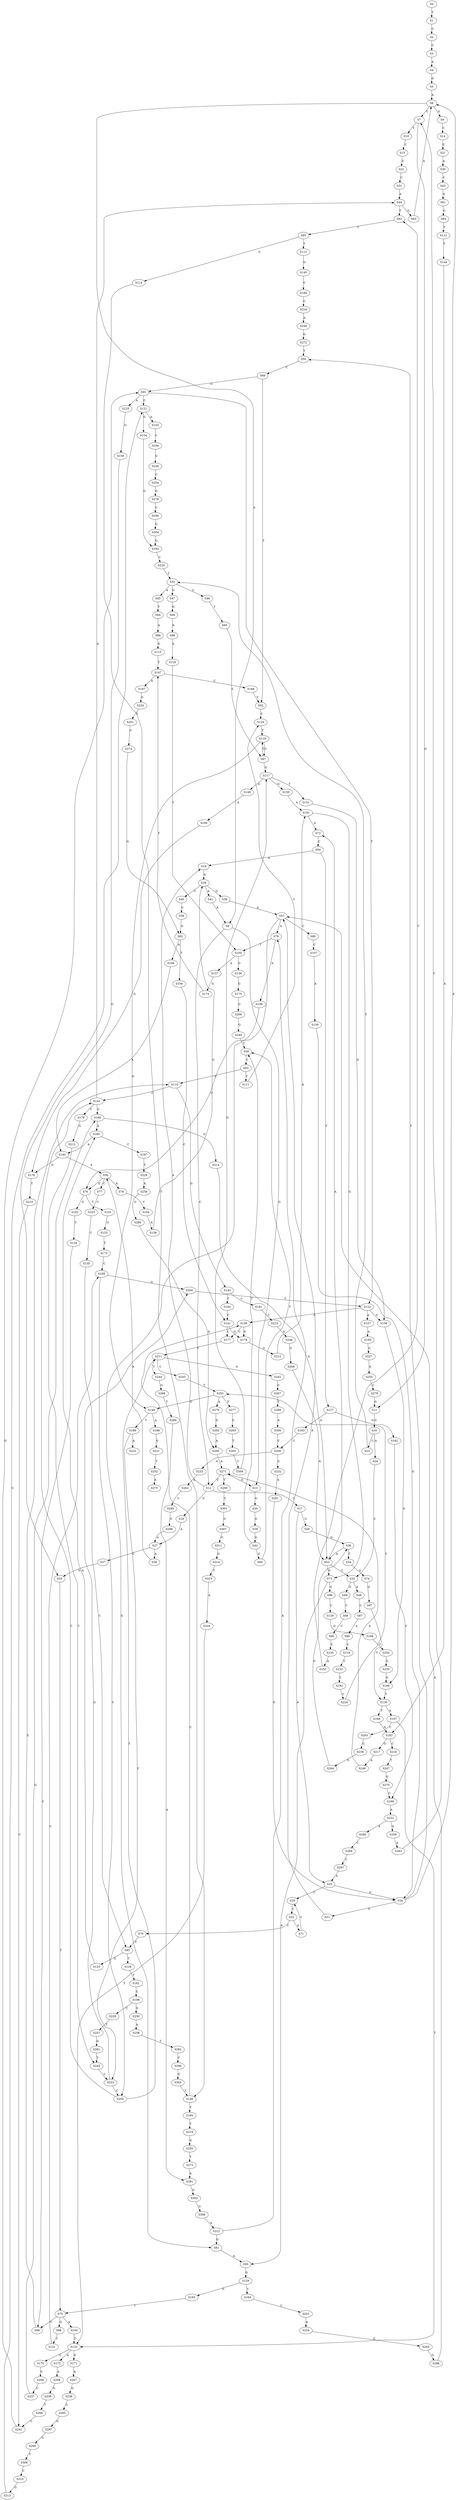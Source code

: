 strict digraph  {
	S0 -> S1 [ label = T ];
	S1 -> S2 [ label = C ];
	S2 -> S3 [ label = C ];
	S3 -> S4 [ label = A ];
	S4 -> S5 [ label = G ];
	S5 -> S6 [ label = A ];
	S6 -> S7 [ label = C ];
	S6 -> S8 [ label = A ];
	S6 -> S9 [ label = G ];
	S7 -> S10 [ label = T ];
	S7 -> S11 [ label = G ];
	S8 -> S12 [ label = C ];
	S8 -> S13 [ label = G ];
	S9 -> S14 [ label = C ];
	S10 -> S15 [ label = C ];
	S11 -> S16 [ label = G ];
	S12 -> S17 [ label = C ];
	S12 -> S18 [ label = G ];
	S12 -> S19 [ label = A ];
	S13 -> S20 [ label = G ];
	S14 -> S21 [ label = C ];
	S15 -> S22 [ label = C ];
	S16 -> S23 [ label = C ];
	S16 -> S24 [ label = A ];
	S17 -> S25 [ label = A ];
	S17 -> S26 [ label = G ];
	S18 -> S27 [ label = A ];
	S19 -> S28 [ label = G ];
	S20 -> S29 [ label = G ];
	S21 -> S30 [ label = A ];
	S22 -> S31 [ label = C ];
	S23 -> S32 [ label = T ];
	S24 -> S33 [ label = C ];
	S25 -> S34 [ label = G ];
	S25 -> S35 [ label = C ];
	S26 -> S36 [ label = G ];
	S27 -> S37 [ label = G ];
	S27 -> S38 [ label = A ];
	S28 -> S39 [ label = G ];
	S28 -> S40 [ label = C ];
	S28 -> S41 [ label = A ];
	S29 -> S42 [ label = G ];
	S30 -> S43 [ label = C ];
	S31 -> S44 [ label = A ];
	S32 -> S45 [ label = A ];
	S32 -> S46 [ label = C ];
	S32 -> S47 [ label = G ];
	S33 -> S48 [ label = A ];
	S33 -> S49 [ label = G ];
	S34 -> S6 [ label = A ];
	S34 -> S50 [ label = T ];
	S34 -> S51 [ label = G ];
	S35 -> S52 [ label = C ];
	S36 -> S53 [ label = A ];
	S36 -> S54 [ label = T ];
	S37 -> S55 [ label = G ];
	S38 -> S56 [ label = A ];
	S39 -> S57 [ label = A ];
	S40 -> S58 [ label = C ];
	S41 -> S8 [ label = A ];
	S42 -> S59 [ label = T ];
	S42 -> S60 [ label = G ];
	S43 -> S61 [ label = G ];
	S44 -> S62 [ label = T ];
	S44 -> S63 [ label = G ];
	S45 -> S64 [ label = T ];
	S46 -> S65 [ label = T ];
	S47 -> S66 [ label = G ];
	S48 -> S67 [ label = C ];
	S49 -> S68 [ label = C ];
	S50 -> S69 [ label = C ];
	S51 -> S57 [ label = A ];
	S52 -> S70 [ label = C ];
	S52 -> S71 [ label = A ];
	S53 -> S33 [ label = C ];
	S53 -> S72 [ label = A ];
	S53 -> S73 [ label = G ];
	S54 -> S74 [ label = G ];
	S55 -> S75 [ label = T ];
	S56 -> S76 [ label = G ];
	S56 -> S77 [ label = C ];
	S56 -> S78 [ label = A ];
	S57 -> S79 [ label = A ];
	S57 -> S80 [ label = C ];
	S57 -> S81 [ label = G ];
	S58 -> S82 [ label = G ];
	S59 -> S83 [ label = C ];
	S60 -> S59 [ label = T ];
	S61 -> S84 [ label = G ];
	S62 -> S85 [ label = C ];
	S63 -> S6 [ label = A ];
	S64 -> S86 [ label = A ];
	S65 -> S87 [ label = C ];
	S66 -> S88 [ label = A ];
	S67 -> S89 [ label = A ];
	S68 -> S90 [ label = C ];
	S69 -> S91 [ label = G ];
	S69 -> S92 [ label = T ];
	S70 -> S93 [ label = C ];
	S71 -> S35 [ label = C ];
	S72 -> S94 [ label = C ];
	S73 -> S95 [ label = A ];
	S73 -> S96 [ label = G ];
	S74 -> S97 [ label = G ];
	S75 -> S98 [ label = G ];
	S75 -> S99 [ label = C ];
	S75 -> S100 [ label = A ];
	S76 -> S101 [ label = T ];
	S76 -> S102 [ label = G ];
	S77 -> S103 [ label = C ];
	S78 -> S104 [ label = C ];
	S79 -> S105 [ label = T ];
	S79 -> S106 [ label = A ];
	S80 -> S107 [ label = C ];
	S81 -> S95 [ label = A ];
	S82 -> S108 [ label = A ];
	S82 -> S109 [ label = T ];
	S83 -> S110 [ label = C ];
	S83 -> S111 [ label = T ];
	S84 -> S112 [ label = T ];
	S85 -> S113 [ label = T ];
	S85 -> S114 [ label = G ];
	S86 -> S115 [ label = G ];
	S87 -> S116 [ label = T ];
	S87 -> S117 [ label = G ];
	S88 -> S118 [ label = A ];
	S89 -> S119 [ label = C ];
	S90 -> S120 [ label = C ];
	S91 -> S121 [ label = C ];
	S91 -> S122 [ label = T ];
	S91 -> S123 [ label = A ];
	S92 -> S124 [ label = C ];
	S93 -> S125 [ label = G ];
	S93 -> S126 [ label = T ];
	S94 -> S19 [ label = A ];
	S94 -> S127 [ label = T ];
	S95 -> S128 [ label = G ];
	S96 -> S129 [ label = C ];
	S97 -> S130 [ label = T ];
	S98 -> S131 [ label = T ];
	S99 -> S110 [ label = C ];
	S100 -> S132 [ label = T ];
	S101 -> S133 [ label = G ];
	S102 -> S134 [ label = T ];
	S103 -> S135 [ label = C ];
	S104 -> S136 [ label = A ];
	S105 -> S137 [ label = A ];
	S105 -> S138 [ label = G ];
	S106 -> S76 [ label = G ];
	S107 -> S139 [ label = A ];
	S108 -> S140 [ label = A ];
	S109 -> S141 [ label = C ];
	S110 -> S142 [ label = C ];
	S110 -> S143 [ label = G ];
	S111 -> S124 [ label = C ];
	S112 -> S144 [ label = T ];
	S113 -> S145 [ label = G ];
	S114 -> S146 [ label = T ];
	S115 -> S147 [ label = T ];
	S116 -> S148 [ label = G ];
	S116 -> S87 [ label = C ];
	S117 -> S149 [ label = A ];
	S117 -> S150 [ label = G ];
	S117 -> S151 [ label = T ];
	S118 -> S105 [ label = T ];
	S119 -> S152 [ label = C ];
	S120 -> S153 [ label = A ];
	S121 -> S154 [ label = G ];
	S121 -> S155 [ label = A ];
	S122 -> S156 [ label = C ];
	S122 -> S157 [ label = A ];
	S122 -> S158 [ label = G ];
	S123 -> S159 [ label = G ];
	S124 -> S116 [ label = T ];
	S125 -> S160 [ label = A ];
	S126 -> S161 [ label = T ];
	S127 -> S162 [ label = G ];
	S127 -> S163 [ label = A ];
	S128 -> S164 [ label = T ];
	S128 -> S165 [ label = G ];
	S129 -> S166 [ label = G ];
	S130 -> S167 [ label = A ];
	S130 -> S168 [ label = T ];
	S131 -> S169 [ label = C ];
	S132 -> S170 [ label = C ];
	S132 -> S171 [ label = G ];
	S132 -> S172 [ label = A ];
	S133 -> S173 [ label = T ];
	S134 -> S99 [ label = C ];
	S135 -> S93 [ label = C ];
	S136 -> S28 [ label = G ];
	S137 -> S174 [ label = G ];
	S138 -> S175 [ label = G ];
	S139 -> S34 [ label = G ];
	S140 -> S56 [ label = A ];
	S140 -> S176 [ label = G ];
	S141 -> S177 [ label = C ];
	S141 -> S178 [ label = G ];
	S142 -> S179 [ label = T ];
	S142 -> S44 [ label = A ];
	S142 -> S180 [ label = G ];
	S143 -> S181 [ label = C ];
	S143 -> S182 [ label = T ];
	S144 -> S183 [ label = A ];
	S145 -> S184 [ label = C ];
	S146 -> S156 [ label = C ];
	S146 -> S185 [ label = T ];
	S147 -> S186 [ label = C ];
	S147 -> S187 [ label = A ];
	S148 -> S188 [ label = A ];
	S148 -> S189 [ label = T ];
	S149 -> S190 [ label = A ];
	S150 -> S191 [ label = A ];
	S151 -> S158 [ label = G ];
	S152 -> S192 [ label = T ];
	S153 -> S62 [ label = T ];
	S154 -> S193 [ label = G ];
	S155 -> S194 [ label = C ];
	S156 -> S178 [ label = G ];
	S156 -> S177 [ label = C ];
	S157 -> S195 [ label = A ];
	S158 -> S196 [ label = G ];
	S159 -> S55 [ label = G ];
	S160 -> S140 [ label = A ];
	S160 -> S197 [ label = C ];
	S161 -> S198 [ label = C ];
	S162 -> S199 [ label = C ];
	S163 -> S200 [ label = C ];
	S164 -> S201 [ label = C ];
	S165 -> S75 [ label = T ];
	S166 -> S202 [ label = T ];
	S167 -> S132 [ label = T ];
	S167 -> S203 [ label = C ];
	S168 -> S183 [ label = A ];
	S169 -> S204 [ label = G ];
	S169 -> S205 [ label = C ];
	S170 -> S206 [ label = C ];
	S171 -> S207 [ label = A ];
	S172 -> S208 [ label = A ];
	S173 -> S169 [ label = C ];
	S174 -> S147 [ label = T ];
	S175 -> S209 [ label = G ];
	S176 -> S210 [ label = T ];
	S177 -> S211 [ label = T ];
	S178 -> S212 [ label = G ];
	S179 -> S213 [ label = G ];
	S180 -> S160 [ label = A ];
	S180 -> S214 [ label = G ];
	S181 -> S215 [ label = C ];
	S182 -> S141 [ label = C ];
	S183 -> S216 [ label = C ];
	S183 -> S217 [ label = G ];
	S184 -> S218 [ label = C ];
	S185 -> S219 [ label = T ];
	S186 -> S92 [ label = T ];
	S187 -> S220 [ label = G ];
	S188 -> S221 [ label = G ];
	S189 -> S222 [ label = A ];
	S189 -> S223 [ label = C ];
	S190 -> S176 [ label = G ];
	S191 -> S72 [ label = A ];
	S191 -> S73 [ label = G ];
	S192 -> S224 [ label = C ];
	S193 -> S225 [ label = C ];
	S194 -> S226 [ label = G ];
	S195 -> S227 [ label = G ];
	S196 -> S130 [ label = T ];
	S197 -> S228 [ label = T ];
	S198 -> S229 [ label = C ];
	S198 -> S230 [ label = G ];
	S199 -> S231 [ label = A ];
	S200 -> S232 [ label = C ];
	S200 -> S233 [ label = A ];
	S201 -> S234 [ label = A ];
	S202 -> S235 [ label = G ];
	S203 -> S236 [ label = C ];
	S204 -> S122 [ label = T ];
	S205 -> S211 [ label = T ];
	S205 -> S142 [ label = C ];
	S206 -> S237 [ label = C ];
	S207 -> S238 [ label = G ];
	S208 -> S239 [ label = G ];
	S209 -> S240 [ label = G ];
	S210 -> S241 [ label = C ];
	S211 -> S242 [ label = A ];
	S211 -> S243 [ label = C ];
	S211 -> S244 [ label = T ];
	S212 -> S191 [ label = A ];
	S213 -> S245 [ label = T ];
	S214 -> S53 [ label = A ];
	S215 -> S246 [ label = G ];
	S216 -> S247 [ label = T ];
	S217 -> S248 [ label = A ];
	S218 -> S249 [ label = A ];
	S219 -> S250 [ label = G ];
	S220 -> S251 [ label = C ];
	S221 -> S252 [ label = T ];
	S223 -> S205 [ label = C ];
	S223 -> S204 [ label = G ];
	S224 -> S253 [ label = T ];
	S225 -> S32 [ label = T ];
	S226 -> S254 [ label = C ];
	S227 -> S255 [ label = A ];
	S228 -> S256 [ label = A ];
	S229 -> S257 [ label = T ];
	S230 -> S258 [ label = A ];
	S231 -> S259 [ label = G ];
	S231 -> S260 [ label = A ];
	S232 -> S261 [ label = A ];
	S233 -> S262 [ label = A ];
	S234 -> S263 [ label = G ];
	S235 -> S196 [ label = G ];
	S236 -> S264 [ label = G ];
	S237 -> S180 [ label = G ];
	S238 -> S265 [ label = C ];
	S239 -> S266 [ label = T ];
	S240 -> S59 [ label = T ];
	S241 -> S91 [ label = G ];
	S242 -> S267 [ label = C ];
	S243 -> S253 [ label = T ];
	S244 -> S268 [ label = G ];
	S245 -> S223 [ label = C ];
	S246 -> S269 [ label = G ];
	S247 -> S270 [ label = G ];
	S248 -> S271 [ label = A ];
	S249 -> S272 [ label = G ];
	S250 -> S273 [ label = T ];
	S251 -> S274 [ label = C ];
	S252 -> S275 [ label = A ];
	S253 -> S276 [ label = A ];
	S253 -> S277 [ label = T ];
	S253 -> S148 [ label = G ];
	S254 -> S278 [ label = G ];
	S255 -> S279 [ label = C ];
	S256 -> S280 [ label = G ];
	S257 -> S281 [ label = G ];
	S258 -> S282 [ label = T ];
	S259 -> S283 [ label = A ];
	S260 -> S284 [ label = C ];
	S261 -> S34 [ label = G ];
	S262 -> S285 [ label = C ];
	S263 -> S286 [ label = G ];
	S264 -> S36 [ label = G ];
	S265 -> S287 [ label = G ];
	S266 -> S241 [ label = C ];
	S267 -> S288 [ label = T ];
	S268 -> S289 [ label = T ];
	S269 -> S53 [ label = A ];
	S270 -> S199 [ label = C ];
	S271 -> S290 [ label = T ];
	S271 -> S12 [ label = C ];
	S271 -> S13 [ label = G ];
	S272 -> S50 [ label = T ];
	S273 -> S291 [ label = A ];
	S274 -> S82 [ label = G ];
	S276 -> S292 [ label = G ];
	S277 -> S293 [ label = C ];
	S278 -> S294 [ label = C ];
	S279 -> S11 [ label = G ];
	S280 -> S295 [ label = A ];
	S281 -> S245 [ label = T ];
	S282 -> S296 [ label = C ];
	S283 -> S7 [ label = C ];
	S284 -> S297 [ label = C ];
	S285 -> S298 [ label = G ];
	S286 -> S57 [ label = A ];
	S287 -> S299 [ label = G ];
	S288 -> S300 [ label = A ];
	S289 -> S291 [ label = A ];
	S290 -> S301 [ label = C ];
	S291 -> S302 [ label = G ];
	S292 -> S295 [ label = A ];
	S293 -> S303 [ label = T ];
	S294 -> S304 [ label = G ];
	S295 -> S271 [ label = A ];
	S296 -> S305 [ label = G ];
	S297 -> S25 [ label = A ];
	S298 -> S27 [ label = A ];
	S299 -> S306 [ label = T ];
	S300 -> S200 [ label = C ];
	S301 -> S307 [ label = G ];
	S302 -> S308 [ label = G ];
	S303 -> S309 [ label = C ];
	S304 -> S193 [ label = G ];
	S305 -> S146 [ label = T ];
	S306 -> S310 [ label = C ];
	S307 -> S311 [ label = G ];
	S308 -> S312 [ label = A ];
	S309 -> S117 [ label = G ];
	S310 -> S313 [ label = G ];
	S311 -> S314 [ label = G ];
	S312 -> S81 [ label = G ];
	S312 -> S79 [ label = A ];
	S313 -> S121 [ label = C ];
	S314 -> S315 [ label = T ];
	S315 -> S316 [ label = A ];
	S316 -> S132 [ label = T ];
}
